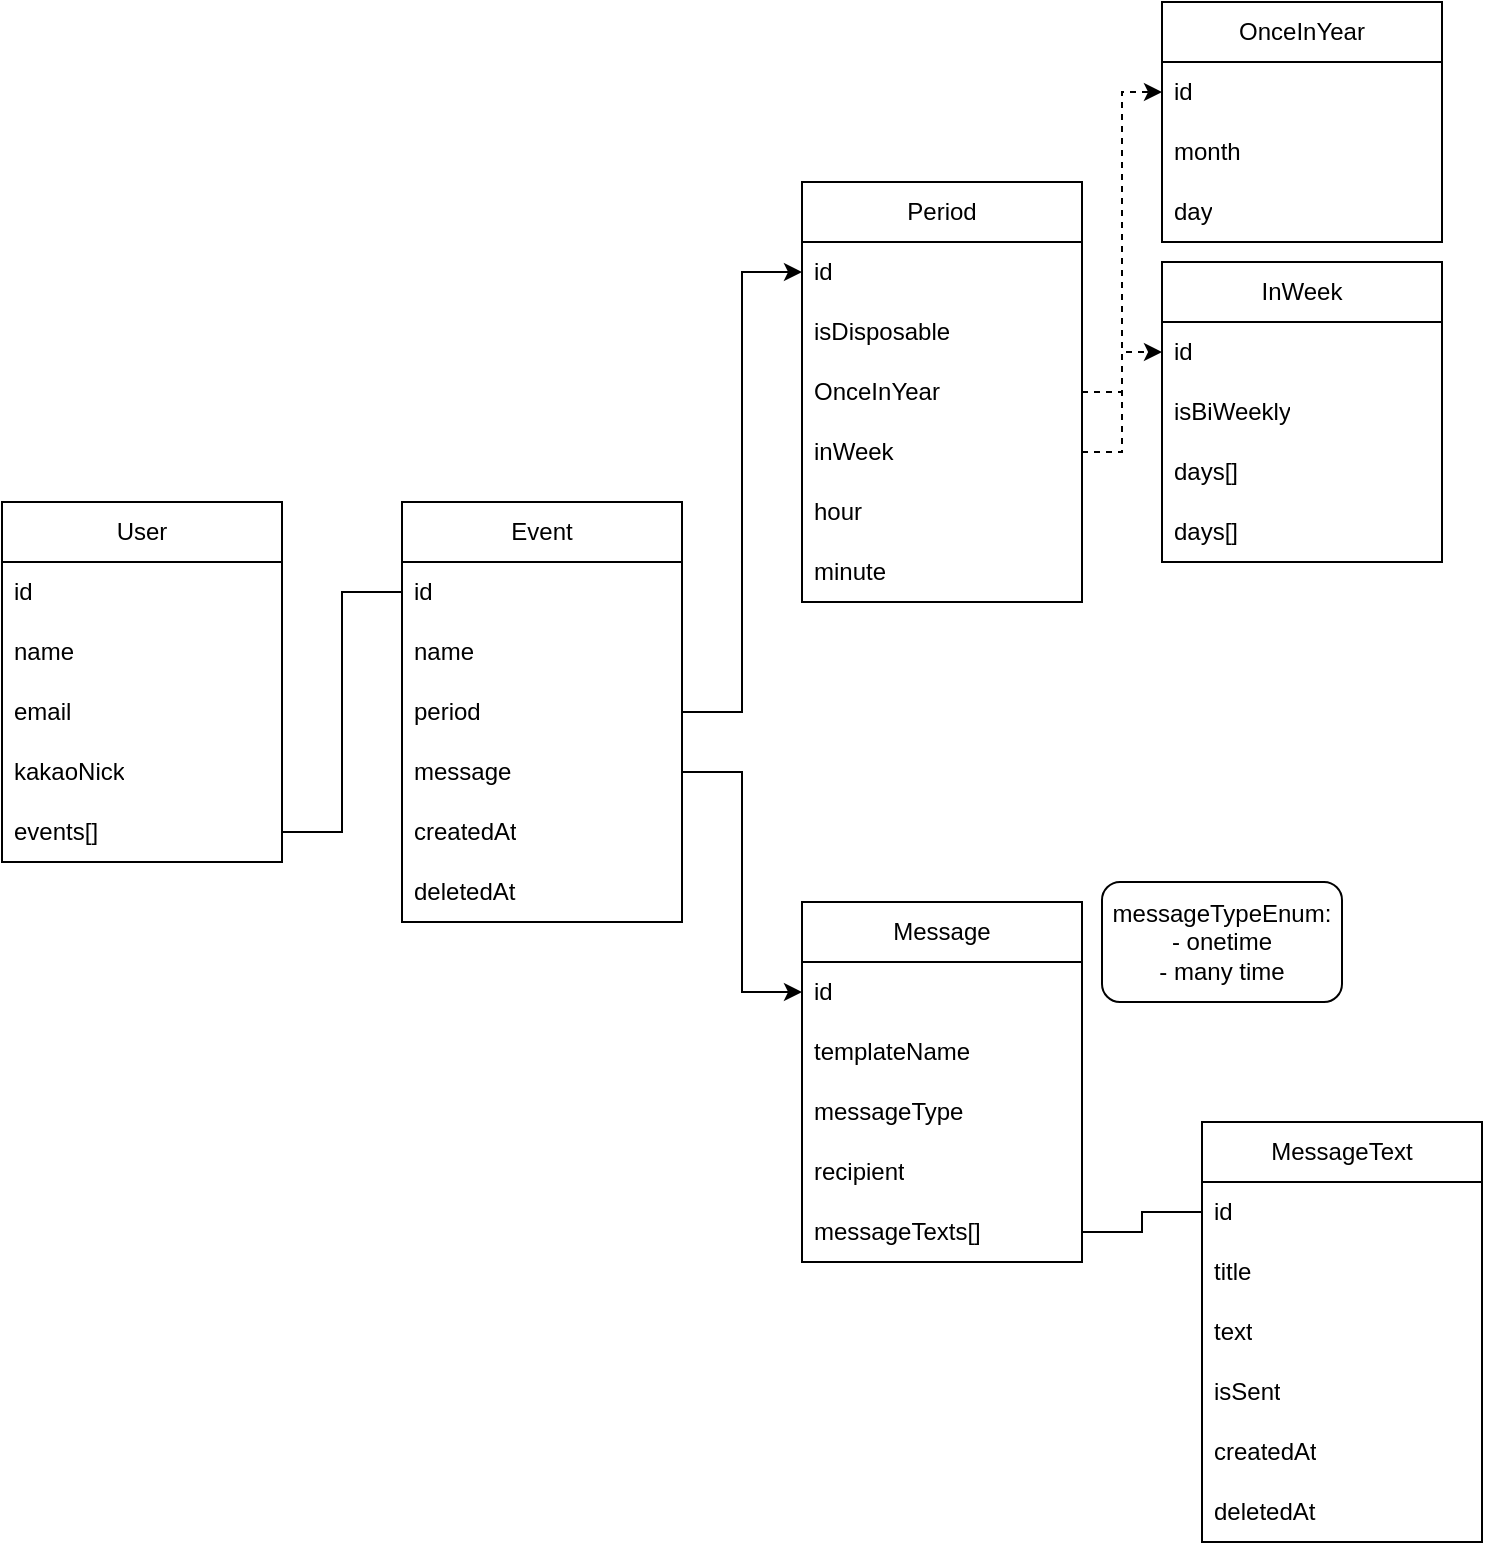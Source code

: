 <mxfile version="24.7.6">
  <diagram name="Страница — 1" id="SahcyLXDyRKZt0Nn6_fG">
    <mxGraphModel dx="1877" dy="1735" grid="1" gridSize="10" guides="1" tooltips="1" connect="1" arrows="1" fold="1" page="1" pageScale="1" pageWidth="827" pageHeight="1169" math="0" shadow="0">
      <root>
        <mxCell id="0" />
        <mxCell id="1" parent="0" />
        <mxCell id="umqWkAhH3s1bI1IfcUIB-1" value="User" style="swimlane;fontStyle=0;childLayout=stackLayout;horizontal=1;startSize=30;horizontalStack=0;resizeParent=1;resizeParentMax=0;resizeLast=0;collapsible=1;marginBottom=0;whiteSpace=wrap;html=1;" parent="1" vertex="1">
          <mxGeometry x="-80" y="40" width="140" height="180" as="geometry" />
        </mxCell>
        <mxCell id="umqWkAhH3s1bI1IfcUIB-2" value="id" style="text;strokeColor=none;fillColor=none;align=left;verticalAlign=middle;spacingLeft=4;spacingRight=4;overflow=hidden;points=[[0,0.5],[1,0.5]];portConstraint=eastwest;rotatable=0;whiteSpace=wrap;html=1;" parent="umqWkAhH3s1bI1IfcUIB-1" vertex="1">
          <mxGeometry y="30" width="140" height="30" as="geometry" />
        </mxCell>
        <mxCell id="umqWkAhH3s1bI1IfcUIB-3" value="name" style="text;strokeColor=none;fillColor=none;align=left;verticalAlign=middle;spacingLeft=4;spacingRight=4;overflow=hidden;points=[[0,0.5],[1,0.5]];portConstraint=eastwest;rotatable=0;whiteSpace=wrap;html=1;" parent="umqWkAhH3s1bI1IfcUIB-1" vertex="1">
          <mxGeometry y="60" width="140" height="30" as="geometry" />
        </mxCell>
        <mxCell id="umqWkAhH3s1bI1IfcUIB-4" value="email" style="text;strokeColor=none;fillColor=none;align=left;verticalAlign=middle;spacingLeft=4;spacingRight=4;overflow=hidden;points=[[0,0.5],[1,0.5]];portConstraint=eastwest;rotatable=0;whiteSpace=wrap;html=1;" parent="umqWkAhH3s1bI1IfcUIB-1" vertex="1">
          <mxGeometry y="90" width="140" height="30" as="geometry" />
        </mxCell>
        <mxCell id="umqWkAhH3s1bI1IfcUIB-14" value="kakaoNick" style="text;strokeColor=none;fillColor=none;align=left;verticalAlign=middle;spacingLeft=4;spacingRight=4;overflow=hidden;points=[[0,0.5],[1,0.5]];portConstraint=eastwest;rotatable=0;whiteSpace=wrap;html=1;" parent="umqWkAhH3s1bI1IfcUIB-1" vertex="1">
          <mxGeometry y="120" width="140" height="30" as="geometry" />
        </mxCell>
        <mxCell id="umqWkAhH3s1bI1IfcUIB-6" value="events[]" style="text;strokeColor=none;fillColor=none;align=left;verticalAlign=middle;spacingLeft=4;spacingRight=4;overflow=hidden;points=[[0,0.5],[1,0.5]];portConstraint=eastwest;rotatable=0;whiteSpace=wrap;html=1;" parent="umqWkAhH3s1bI1IfcUIB-1" vertex="1">
          <mxGeometry y="150" width="140" height="30" as="geometry" />
        </mxCell>
        <mxCell id="umqWkAhH3s1bI1IfcUIB-7" value="Event" style="swimlane;fontStyle=0;childLayout=stackLayout;horizontal=1;startSize=30;horizontalStack=0;resizeParent=1;resizeParentMax=0;resizeLast=0;collapsible=1;marginBottom=0;whiteSpace=wrap;html=1;" parent="1" vertex="1">
          <mxGeometry x="120" y="40" width="140" height="210" as="geometry" />
        </mxCell>
        <mxCell id="umqWkAhH3s1bI1IfcUIB-8" value="id" style="text;strokeColor=none;fillColor=none;align=left;verticalAlign=middle;spacingLeft=4;spacingRight=4;overflow=hidden;points=[[0,0.5],[1,0.5]];portConstraint=eastwest;rotatable=0;whiteSpace=wrap;html=1;" parent="umqWkAhH3s1bI1IfcUIB-7" vertex="1">
          <mxGeometry y="30" width="140" height="30" as="geometry" />
        </mxCell>
        <mxCell id="umqWkAhH3s1bI1IfcUIB-11" value="name" style="text;strokeColor=none;fillColor=none;align=left;verticalAlign=middle;spacingLeft=4;spacingRight=4;overflow=hidden;points=[[0,0.5],[1,0.5]];portConstraint=eastwest;rotatable=0;whiteSpace=wrap;html=1;" parent="umqWkAhH3s1bI1IfcUIB-7" vertex="1">
          <mxGeometry y="60" width="140" height="30" as="geometry" />
        </mxCell>
        <mxCell id="umqWkAhH3s1bI1IfcUIB-12" value="period" style="text;strokeColor=none;fillColor=none;align=left;verticalAlign=middle;spacingLeft=4;spacingRight=4;overflow=hidden;points=[[0,0.5],[1,0.5]];portConstraint=eastwest;rotatable=0;whiteSpace=wrap;html=1;" parent="umqWkAhH3s1bI1IfcUIB-7" vertex="1">
          <mxGeometry y="90" width="140" height="30" as="geometry" />
        </mxCell>
        <mxCell id="umqWkAhH3s1bI1IfcUIB-13" value="message" style="text;strokeColor=none;fillColor=none;align=left;verticalAlign=middle;spacingLeft=4;spacingRight=4;overflow=hidden;points=[[0,0.5],[1,0.5]];portConstraint=eastwest;rotatable=0;whiteSpace=wrap;html=1;" parent="umqWkAhH3s1bI1IfcUIB-7" vertex="1">
          <mxGeometry y="120" width="140" height="30" as="geometry" />
        </mxCell>
        <mxCell id="umqWkAhH3s1bI1IfcUIB-9" value="createdAt" style="text;strokeColor=none;fillColor=none;align=left;verticalAlign=middle;spacingLeft=4;spacingRight=4;overflow=hidden;points=[[0,0.5],[1,0.5]];portConstraint=eastwest;rotatable=0;whiteSpace=wrap;html=1;" parent="umqWkAhH3s1bI1IfcUIB-7" vertex="1">
          <mxGeometry y="150" width="140" height="30" as="geometry" />
        </mxCell>
        <mxCell id="umqWkAhH3s1bI1IfcUIB-10" value="deletedAt" style="text;strokeColor=none;fillColor=none;align=left;verticalAlign=middle;spacingLeft=4;spacingRight=4;overflow=hidden;points=[[0,0.5],[1,0.5]];portConstraint=eastwest;rotatable=0;whiteSpace=wrap;html=1;" parent="umqWkAhH3s1bI1IfcUIB-7" vertex="1">
          <mxGeometry y="180" width="140" height="30" as="geometry" />
        </mxCell>
        <mxCell id="umqWkAhH3s1bI1IfcUIB-16" value="Period" style="swimlane;fontStyle=0;childLayout=stackLayout;horizontal=1;startSize=30;horizontalStack=0;resizeParent=1;resizeParentMax=0;resizeLast=0;collapsible=1;marginBottom=0;whiteSpace=wrap;html=1;" parent="1" vertex="1">
          <mxGeometry x="320" y="-120" width="140" height="210" as="geometry" />
        </mxCell>
        <mxCell id="umqWkAhH3s1bI1IfcUIB-45" value="id" style="text;strokeColor=none;fillColor=none;align=left;verticalAlign=middle;spacingLeft=4;spacingRight=4;overflow=hidden;points=[[0,0.5],[1,0.5]];portConstraint=eastwest;rotatable=0;whiteSpace=wrap;html=1;" parent="umqWkAhH3s1bI1IfcUIB-16" vertex="1">
          <mxGeometry y="30" width="140" height="30" as="geometry" />
        </mxCell>
        <mxCell id="AQuS136dKyEO7u0qdM8t-9" value="isDisposable" style="text;strokeColor=none;fillColor=none;align=left;verticalAlign=middle;spacingLeft=4;spacingRight=4;overflow=hidden;points=[[0,0.5],[1,0.5]];portConstraint=eastwest;rotatable=0;whiteSpace=wrap;html=1;" vertex="1" parent="umqWkAhH3s1bI1IfcUIB-16">
          <mxGeometry y="60" width="140" height="30" as="geometry" />
        </mxCell>
        <mxCell id="umqWkAhH3s1bI1IfcUIB-17" value="OnceInYear" style="text;strokeColor=none;fillColor=none;align=left;verticalAlign=middle;spacingLeft=4;spacingRight=4;overflow=hidden;points=[[0,0.5],[1,0.5]];portConstraint=eastwest;rotatable=0;whiteSpace=wrap;html=1;" parent="umqWkAhH3s1bI1IfcUIB-16" vertex="1">
          <mxGeometry y="90" width="140" height="30" as="geometry" />
        </mxCell>
        <mxCell id="umqWkAhH3s1bI1IfcUIB-18" value="inWeek" style="text;strokeColor=none;fillColor=none;align=left;verticalAlign=middle;spacingLeft=4;spacingRight=4;overflow=hidden;points=[[0,0.5],[1,0.5]];portConstraint=eastwest;rotatable=0;whiteSpace=wrap;html=1;" parent="umqWkAhH3s1bI1IfcUIB-16" vertex="1">
          <mxGeometry y="120" width="140" height="30" as="geometry" />
        </mxCell>
        <mxCell id="umqWkAhH3s1bI1IfcUIB-49" value="hour" style="text;strokeColor=none;fillColor=none;align=left;verticalAlign=middle;spacingLeft=4;spacingRight=4;overflow=hidden;points=[[0,0.5],[1,0.5]];portConstraint=eastwest;rotatable=0;whiteSpace=wrap;html=1;" parent="umqWkAhH3s1bI1IfcUIB-16" vertex="1">
          <mxGeometry y="150" width="140" height="30" as="geometry" />
        </mxCell>
        <mxCell id="AQuS136dKyEO7u0qdM8t-3" value="minute" style="text;strokeColor=none;fillColor=none;align=left;verticalAlign=middle;spacingLeft=4;spacingRight=4;overflow=hidden;points=[[0,0.5],[1,0.5]];portConstraint=eastwest;rotatable=0;whiteSpace=wrap;html=1;" vertex="1" parent="umqWkAhH3s1bI1IfcUIB-16">
          <mxGeometry y="180" width="140" height="30" as="geometry" />
        </mxCell>
        <mxCell id="umqWkAhH3s1bI1IfcUIB-20" style="edgeStyle=orthogonalEdgeStyle;rounded=0;orthogonalLoop=1;jettySize=auto;html=1;endArrow=none;endFill=0;" parent="1" source="umqWkAhH3s1bI1IfcUIB-6" target="umqWkAhH3s1bI1IfcUIB-8" edge="1">
          <mxGeometry relative="1" as="geometry" />
        </mxCell>
        <mxCell id="umqWkAhH3s1bI1IfcUIB-21" value="Message" style="swimlane;fontStyle=0;childLayout=stackLayout;horizontal=1;startSize=30;horizontalStack=0;resizeParent=1;resizeParentMax=0;resizeLast=0;collapsible=1;marginBottom=0;whiteSpace=wrap;html=1;" parent="1" vertex="1">
          <mxGeometry x="320" y="240" width="140" height="180" as="geometry" />
        </mxCell>
        <mxCell id="umqWkAhH3s1bI1IfcUIB-22" value="id" style="text;strokeColor=none;fillColor=none;align=left;verticalAlign=middle;spacingLeft=4;spacingRight=4;overflow=hidden;points=[[0,0.5],[1,0.5]];portConstraint=eastwest;rotatable=0;whiteSpace=wrap;html=1;" parent="umqWkAhH3s1bI1IfcUIB-21" vertex="1">
          <mxGeometry y="30" width="140" height="30" as="geometry" />
        </mxCell>
        <mxCell id="umqWkAhH3s1bI1IfcUIB-25" value="templateName" style="text;strokeColor=none;fillColor=none;align=left;verticalAlign=middle;spacingLeft=4;spacingRight=4;overflow=hidden;points=[[0,0.5],[1,0.5]];portConstraint=eastwest;rotatable=0;whiteSpace=wrap;html=1;" parent="umqWkAhH3s1bI1IfcUIB-21" vertex="1">
          <mxGeometry y="60" width="140" height="30" as="geometry" />
        </mxCell>
        <mxCell id="umqWkAhH3s1bI1IfcUIB-23" value="messageType" style="text;strokeColor=none;fillColor=none;align=left;verticalAlign=middle;spacingLeft=4;spacingRight=4;overflow=hidden;points=[[0,0.5],[1,0.5]];portConstraint=eastwest;rotatable=0;whiteSpace=wrap;html=1;" parent="umqWkAhH3s1bI1IfcUIB-21" vertex="1">
          <mxGeometry y="90" width="140" height="30" as="geometry" />
        </mxCell>
        <mxCell id="umqWkAhH3s1bI1IfcUIB-42" value="recipient" style="text;strokeColor=none;fillColor=none;align=left;verticalAlign=middle;spacingLeft=4;spacingRight=4;overflow=hidden;points=[[0,0.5],[1,0.5]];portConstraint=eastwest;rotatable=0;whiteSpace=wrap;html=1;" parent="umqWkAhH3s1bI1IfcUIB-21" vertex="1">
          <mxGeometry y="120" width="140" height="30" as="geometry" />
        </mxCell>
        <mxCell id="umqWkAhH3s1bI1IfcUIB-24" value="messageTexts[]" style="text;strokeColor=none;fillColor=none;align=left;verticalAlign=middle;spacingLeft=4;spacingRight=4;overflow=hidden;points=[[0,0.5],[1,0.5]];portConstraint=eastwest;rotatable=0;whiteSpace=wrap;html=1;" parent="umqWkAhH3s1bI1IfcUIB-21" vertex="1">
          <mxGeometry y="150" width="140" height="30" as="geometry" />
        </mxCell>
        <mxCell id="umqWkAhH3s1bI1IfcUIB-27" value="messageTypeEnum:&lt;div&gt;- onetime&lt;/div&gt;&lt;div&gt;- many time&lt;/div&gt;" style="rounded=1;whiteSpace=wrap;html=1;" parent="1" vertex="1">
          <mxGeometry x="470" y="230" width="120" height="60" as="geometry" />
        </mxCell>
        <mxCell id="umqWkAhH3s1bI1IfcUIB-35" value="MessageText" style="swimlane;fontStyle=0;childLayout=stackLayout;horizontal=1;startSize=30;horizontalStack=0;resizeParent=1;resizeParentMax=0;resizeLast=0;collapsible=1;marginBottom=0;whiteSpace=wrap;html=1;" parent="1" vertex="1">
          <mxGeometry x="520" y="350" width="140" height="210" as="geometry" />
        </mxCell>
        <mxCell id="umqWkAhH3s1bI1IfcUIB-36" value="id" style="text;strokeColor=none;fillColor=none;align=left;verticalAlign=middle;spacingLeft=4;spacingRight=4;overflow=hidden;points=[[0,0.5],[1,0.5]];portConstraint=eastwest;rotatable=0;whiteSpace=wrap;html=1;" parent="umqWkAhH3s1bI1IfcUIB-35" vertex="1">
          <mxGeometry y="30" width="140" height="30" as="geometry" />
        </mxCell>
        <mxCell id="umqWkAhH3s1bI1IfcUIB-37" value="title" style="text;strokeColor=none;fillColor=none;align=left;verticalAlign=middle;spacingLeft=4;spacingRight=4;overflow=hidden;points=[[0,0.5],[1,0.5]];portConstraint=eastwest;rotatable=0;whiteSpace=wrap;html=1;" parent="umqWkAhH3s1bI1IfcUIB-35" vertex="1">
          <mxGeometry y="60" width="140" height="30" as="geometry" />
        </mxCell>
        <mxCell id="umqWkAhH3s1bI1IfcUIB-38" value="text" style="text;strokeColor=none;fillColor=none;align=left;verticalAlign=middle;spacingLeft=4;spacingRight=4;overflow=hidden;points=[[0,0.5],[1,0.5]];portConstraint=eastwest;rotatable=0;whiteSpace=wrap;html=1;" parent="umqWkAhH3s1bI1IfcUIB-35" vertex="1">
          <mxGeometry y="90" width="140" height="30" as="geometry" />
        </mxCell>
        <mxCell id="umqWkAhH3s1bI1IfcUIB-39" value="isSent" style="text;strokeColor=none;fillColor=none;align=left;verticalAlign=middle;spacingLeft=4;spacingRight=4;overflow=hidden;points=[[0,0.5],[1,0.5]];portConstraint=eastwest;rotatable=0;whiteSpace=wrap;html=1;" parent="umqWkAhH3s1bI1IfcUIB-35" vertex="1">
          <mxGeometry y="120" width="140" height="30" as="geometry" />
        </mxCell>
        <mxCell id="umqWkAhH3s1bI1IfcUIB-43" value="createdAt" style="text;strokeColor=none;fillColor=none;align=left;verticalAlign=middle;spacingLeft=4;spacingRight=4;overflow=hidden;points=[[0,0.5],[1,0.5]];portConstraint=eastwest;rotatable=0;whiteSpace=wrap;html=1;" parent="umqWkAhH3s1bI1IfcUIB-35" vertex="1">
          <mxGeometry y="150" width="140" height="30" as="geometry" />
        </mxCell>
        <mxCell id="umqWkAhH3s1bI1IfcUIB-44" value="deletedAt" style="text;strokeColor=none;fillColor=none;align=left;verticalAlign=middle;spacingLeft=4;spacingRight=4;overflow=hidden;points=[[0,0.5],[1,0.5]];portConstraint=eastwest;rotatable=0;whiteSpace=wrap;html=1;" parent="umqWkAhH3s1bI1IfcUIB-35" vertex="1">
          <mxGeometry y="180" width="140" height="30" as="geometry" />
        </mxCell>
        <mxCell id="umqWkAhH3s1bI1IfcUIB-40" style="edgeStyle=orthogonalEdgeStyle;rounded=0;orthogonalLoop=1;jettySize=auto;html=1;entryX=0;entryY=0.5;entryDx=0;entryDy=0;endArrow=none;endFill=0;" parent="1" source="umqWkAhH3s1bI1IfcUIB-24" target="umqWkAhH3s1bI1IfcUIB-36" edge="1">
          <mxGeometry relative="1" as="geometry" />
        </mxCell>
        <mxCell id="umqWkAhH3s1bI1IfcUIB-41" style="edgeStyle=orthogonalEdgeStyle;rounded=0;orthogonalLoop=1;jettySize=auto;html=1;entryX=0;entryY=0.5;entryDx=0;entryDy=0;" parent="1" source="umqWkAhH3s1bI1IfcUIB-13" target="umqWkAhH3s1bI1IfcUIB-22" edge="1">
          <mxGeometry relative="1" as="geometry" />
        </mxCell>
        <mxCell id="umqWkAhH3s1bI1IfcUIB-46" value="OnceInYear" style="swimlane;fontStyle=0;childLayout=stackLayout;horizontal=1;startSize=30;horizontalStack=0;resizeParent=1;resizeParentMax=0;resizeLast=0;collapsible=1;marginBottom=0;whiteSpace=wrap;html=1;" parent="1" vertex="1">
          <mxGeometry x="500" y="-210" width="140" height="120" as="geometry" />
        </mxCell>
        <mxCell id="umqWkAhH3s1bI1IfcUIB-47" value="id" style="text;strokeColor=none;fillColor=none;align=left;verticalAlign=middle;spacingLeft=4;spacingRight=4;overflow=hidden;points=[[0,0.5],[1,0.5]];portConstraint=eastwest;rotatable=0;whiteSpace=wrap;html=1;" parent="umqWkAhH3s1bI1IfcUIB-46" vertex="1">
          <mxGeometry y="30" width="140" height="30" as="geometry" />
        </mxCell>
        <mxCell id="umqWkAhH3s1bI1IfcUIB-48" value="month" style="text;strokeColor=none;fillColor=none;align=left;verticalAlign=middle;spacingLeft=4;spacingRight=4;overflow=hidden;points=[[0,0.5],[1,0.5]];portConstraint=eastwest;rotatable=0;whiteSpace=wrap;html=1;" parent="umqWkAhH3s1bI1IfcUIB-46" vertex="1">
          <mxGeometry y="60" width="140" height="30" as="geometry" />
        </mxCell>
        <mxCell id="AQuS136dKyEO7u0qdM8t-2" value="day" style="text;strokeColor=none;fillColor=none;align=left;verticalAlign=middle;spacingLeft=4;spacingRight=4;overflow=hidden;points=[[0,0.5],[1,0.5]];portConstraint=eastwest;rotatable=0;whiteSpace=wrap;html=1;" vertex="1" parent="umqWkAhH3s1bI1IfcUIB-46">
          <mxGeometry y="90" width="140" height="30" as="geometry" />
        </mxCell>
        <mxCell id="umqWkAhH3s1bI1IfcUIB-52" value="InWeek" style="swimlane;fontStyle=0;childLayout=stackLayout;horizontal=1;startSize=30;horizontalStack=0;resizeParent=1;resizeParentMax=0;resizeLast=0;collapsible=1;marginBottom=0;whiteSpace=wrap;html=1;" parent="1" vertex="1">
          <mxGeometry x="500" y="-80" width="140" height="150" as="geometry" />
        </mxCell>
        <mxCell id="umqWkAhH3s1bI1IfcUIB-53" value="id" style="text;strokeColor=none;fillColor=none;align=left;verticalAlign=middle;spacingLeft=4;spacingRight=4;overflow=hidden;points=[[0,0.5],[1,0.5]];portConstraint=eastwest;rotatable=0;whiteSpace=wrap;html=1;" parent="umqWkAhH3s1bI1IfcUIB-52" vertex="1">
          <mxGeometry y="30" width="140" height="30" as="geometry" />
        </mxCell>
        <mxCell id="umqWkAhH3s1bI1IfcUIB-54" value="isBiWeekly" style="text;strokeColor=none;fillColor=none;align=left;verticalAlign=middle;spacingLeft=4;spacingRight=4;overflow=hidden;points=[[0,0.5],[1,0.5]];portConstraint=eastwest;rotatable=0;whiteSpace=wrap;html=1;" parent="umqWkAhH3s1bI1IfcUIB-52" vertex="1">
          <mxGeometry y="60" width="140" height="30" as="geometry" />
        </mxCell>
        <mxCell id="AQuS136dKyEO7u0qdM8t-8" value="days[]" style="text;strokeColor=none;fillColor=none;align=left;verticalAlign=middle;spacingLeft=4;spacingRight=4;overflow=hidden;points=[[0,0.5],[1,0.5]];portConstraint=eastwest;rotatable=0;whiteSpace=wrap;html=1;" vertex="1" parent="umqWkAhH3s1bI1IfcUIB-52">
          <mxGeometry y="90" width="140" height="30" as="geometry" />
        </mxCell>
        <mxCell id="umqWkAhH3s1bI1IfcUIB-55" value="days[]" style="text;strokeColor=none;fillColor=none;align=left;verticalAlign=middle;spacingLeft=4;spacingRight=4;overflow=hidden;points=[[0,0.5],[1,0.5]];portConstraint=eastwest;rotatable=0;whiteSpace=wrap;html=1;" parent="umqWkAhH3s1bI1IfcUIB-52" vertex="1">
          <mxGeometry y="120" width="140" height="30" as="geometry" />
        </mxCell>
        <mxCell id="AQuS136dKyEO7u0qdM8t-4" style="edgeStyle=orthogonalEdgeStyle;rounded=0;orthogonalLoop=1;jettySize=auto;html=1;entryX=0;entryY=0.5;entryDx=0;entryDy=0;" edge="1" parent="1" source="umqWkAhH3s1bI1IfcUIB-12" target="umqWkAhH3s1bI1IfcUIB-45">
          <mxGeometry relative="1" as="geometry" />
        </mxCell>
        <mxCell id="AQuS136dKyEO7u0qdM8t-5" style="edgeStyle=orthogonalEdgeStyle;rounded=0;orthogonalLoop=1;jettySize=auto;html=1;entryX=0;entryY=0.5;entryDx=0;entryDy=0;dashed=1;" edge="1" parent="1" source="umqWkAhH3s1bI1IfcUIB-17" target="umqWkAhH3s1bI1IfcUIB-47">
          <mxGeometry relative="1" as="geometry" />
        </mxCell>
        <mxCell id="AQuS136dKyEO7u0qdM8t-6" style="edgeStyle=orthogonalEdgeStyle;rounded=0;orthogonalLoop=1;jettySize=auto;html=1;entryX=0;entryY=0.5;entryDx=0;entryDy=0;dashed=1;" edge="1" parent="1" source="umqWkAhH3s1bI1IfcUIB-18" target="umqWkAhH3s1bI1IfcUIB-53">
          <mxGeometry relative="1" as="geometry" />
        </mxCell>
      </root>
    </mxGraphModel>
  </diagram>
</mxfile>
